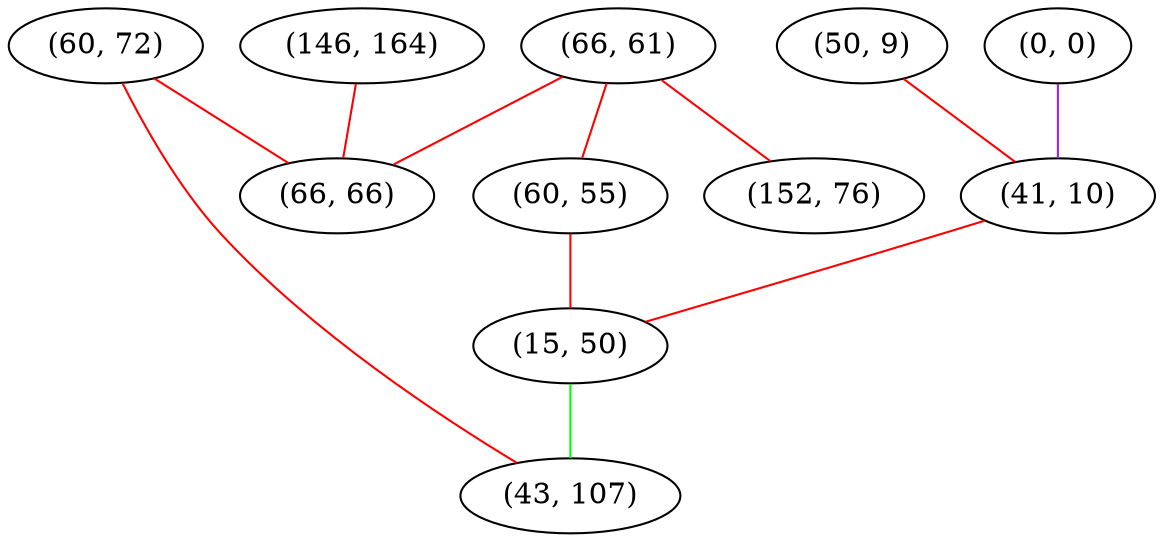 graph "" {
"(66, 61)";
"(0, 0)";
"(50, 9)";
"(60, 55)";
"(152, 76)";
"(146, 164)";
"(60, 72)";
"(41, 10)";
"(15, 50)";
"(66, 66)";
"(43, 107)";
"(66, 61)" -- "(60, 55)"  [color=red, key=0, weight=1];
"(66, 61)" -- "(152, 76)"  [color=red, key=0, weight=1];
"(66, 61)" -- "(66, 66)"  [color=red, key=0, weight=1];
"(0, 0)" -- "(41, 10)"  [color=purple, key=0, weight=4];
"(50, 9)" -- "(41, 10)"  [color=red, key=0, weight=1];
"(60, 55)" -- "(15, 50)"  [color=red, key=0, weight=1];
"(146, 164)" -- "(66, 66)"  [color=red, key=0, weight=1];
"(60, 72)" -- "(43, 107)"  [color=red, key=0, weight=1];
"(60, 72)" -- "(66, 66)"  [color=red, key=0, weight=1];
"(41, 10)" -- "(15, 50)"  [color=red, key=0, weight=1];
"(15, 50)" -- "(43, 107)"  [color=green, key=0, weight=2];
}
